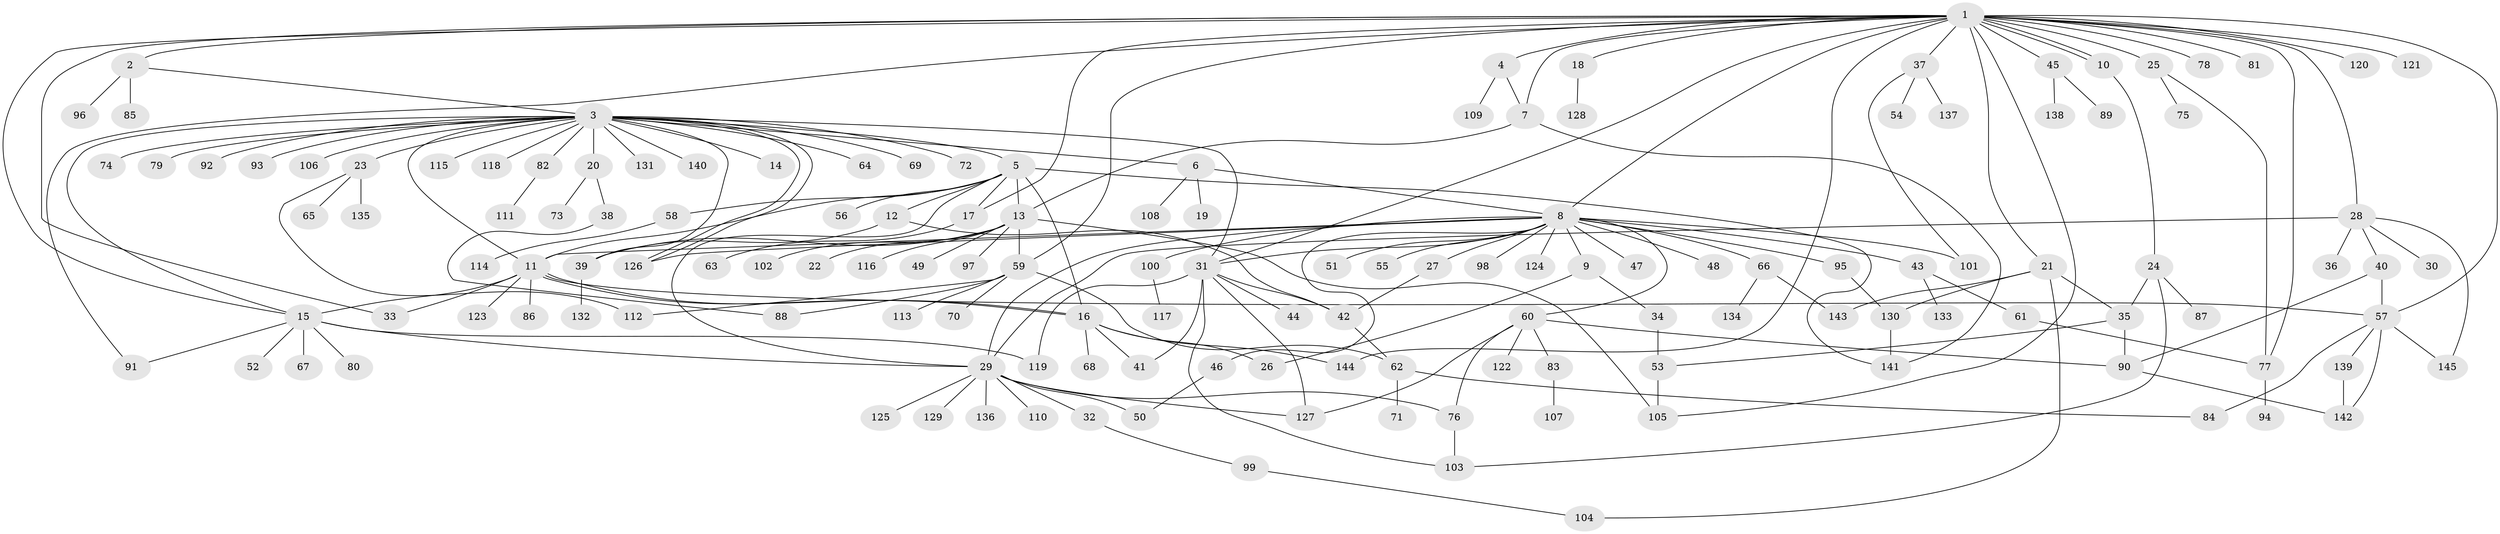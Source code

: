 // Generated by graph-tools (version 1.1) at 2025/14/03/09/25 04:14:48]
// undirected, 145 vertices, 202 edges
graph export_dot {
graph [start="1"]
  node [color=gray90,style=filled];
  1;
  2;
  3;
  4;
  5;
  6;
  7;
  8;
  9;
  10;
  11;
  12;
  13;
  14;
  15;
  16;
  17;
  18;
  19;
  20;
  21;
  22;
  23;
  24;
  25;
  26;
  27;
  28;
  29;
  30;
  31;
  32;
  33;
  34;
  35;
  36;
  37;
  38;
  39;
  40;
  41;
  42;
  43;
  44;
  45;
  46;
  47;
  48;
  49;
  50;
  51;
  52;
  53;
  54;
  55;
  56;
  57;
  58;
  59;
  60;
  61;
  62;
  63;
  64;
  65;
  66;
  67;
  68;
  69;
  70;
  71;
  72;
  73;
  74;
  75;
  76;
  77;
  78;
  79;
  80;
  81;
  82;
  83;
  84;
  85;
  86;
  87;
  88;
  89;
  90;
  91;
  92;
  93;
  94;
  95;
  96;
  97;
  98;
  99;
  100;
  101;
  102;
  103;
  104;
  105;
  106;
  107;
  108;
  109;
  110;
  111;
  112;
  113;
  114;
  115;
  116;
  117;
  118;
  119;
  120;
  121;
  122;
  123;
  124;
  125;
  126;
  127;
  128;
  129;
  130;
  131;
  132;
  133;
  134;
  135;
  136;
  137;
  138;
  139;
  140;
  141;
  142;
  143;
  144;
  145;
  1 -- 2;
  1 -- 4;
  1 -- 7;
  1 -- 8;
  1 -- 10;
  1 -- 10;
  1 -- 15;
  1 -- 17;
  1 -- 18;
  1 -- 21;
  1 -- 25;
  1 -- 28;
  1 -- 31;
  1 -- 33;
  1 -- 37;
  1 -- 45;
  1 -- 57;
  1 -- 59;
  1 -- 77;
  1 -- 78;
  1 -- 81;
  1 -- 91;
  1 -- 105;
  1 -- 120;
  1 -- 121;
  1 -- 144;
  2 -- 3;
  2 -- 85;
  2 -- 96;
  3 -- 5;
  3 -- 6;
  3 -- 11;
  3 -- 14;
  3 -- 15;
  3 -- 20;
  3 -- 23;
  3 -- 31;
  3 -- 39;
  3 -- 64;
  3 -- 69;
  3 -- 72;
  3 -- 74;
  3 -- 79;
  3 -- 82;
  3 -- 92;
  3 -- 93;
  3 -- 106;
  3 -- 115;
  3 -- 118;
  3 -- 126;
  3 -- 126;
  3 -- 131;
  3 -- 140;
  4 -- 7;
  4 -- 109;
  5 -- 11;
  5 -- 12;
  5 -- 13;
  5 -- 16;
  5 -- 17;
  5 -- 29;
  5 -- 56;
  5 -- 58;
  5 -- 141;
  6 -- 8;
  6 -- 19;
  6 -- 108;
  7 -- 13;
  7 -- 141;
  8 -- 9;
  8 -- 11;
  8 -- 27;
  8 -- 29;
  8 -- 31;
  8 -- 43;
  8 -- 46;
  8 -- 47;
  8 -- 48;
  8 -- 51;
  8 -- 55;
  8 -- 60;
  8 -- 66;
  8 -- 95;
  8 -- 98;
  8 -- 100;
  8 -- 101;
  8 -- 124;
  8 -- 126;
  9 -- 26;
  9 -- 34;
  10 -- 24;
  11 -- 15;
  11 -- 16;
  11 -- 16;
  11 -- 33;
  11 -- 57;
  11 -- 86;
  11 -- 123;
  12 -- 39;
  12 -- 42;
  13 -- 22;
  13 -- 39;
  13 -- 49;
  13 -- 59;
  13 -- 97;
  13 -- 102;
  13 -- 105;
  13 -- 116;
  15 -- 29;
  15 -- 52;
  15 -- 67;
  15 -- 80;
  15 -- 91;
  15 -- 119;
  16 -- 26;
  16 -- 41;
  16 -- 68;
  16 -- 144;
  17 -- 63;
  18 -- 128;
  20 -- 38;
  20 -- 73;
  21 -- 35;
  21 -- 104;
  21 -- 130;
  21 -- 143;
  23 -- 65;
  23 -- 112;
  23 -- 135;
  24 -- 35;
  24 -- 87;
  24 -- 103;
  25 -- 75;
  25 -- 77;
  27 -- 42;
  28 -- 29;
  28 -- 30;
  28 -- 36;
  28 -- 40;
  28 -- 145;
  29 -- 32;
  29 -- 50;
  29 -- 76;
  29 -- 110;
  29 -- 125;
  29 -- 127;
  29 -- 129;
  29 -- 136;
  31 -- 41;
  31 -- 42;
  31 -- 44;
  31 -- 103;
  31 -- 119;
  31 -- 127;
  32 -- 99;
  34 -- 53;
  35 -- 53;
  35 -- 90;
  37 -- 54;
  37 -- 101;
  37 -- 137;
  38 -- 88;
  39 -- 132;
  40 -- 57;
  40 -- 90;
  42 -- 62;
  43 -- 61;
  43 -- 133;
  45 -- 89;
  45 -- 138;
  46 -- 50;
  53 -- 105;
  57 -- 84;
  57 -- 139;
  57 -- 142;
  57 -- 145;
  58 -- 114;
  59 -- 62;
  59 -- 70;
  59 -- 88;
  59 -- 112;
  59 -- 113;
  60 -- 76;
  60 -- 83;
  60 -- 90;
  60 -- 122;
  60 -- 127;
  61 -- 77;
  62 -- 71;
  62 -- 84;
  66 -- 134;
  66 -- 143;
  76 -- 103;
  77 -- 94;
  82 -- 111;
  83 -- 107;
  90 -- 142;
  95 -- 130;
  99 -- 104;
  100 -- 117;
  130 -- 141;
  139 -- 142;
}
